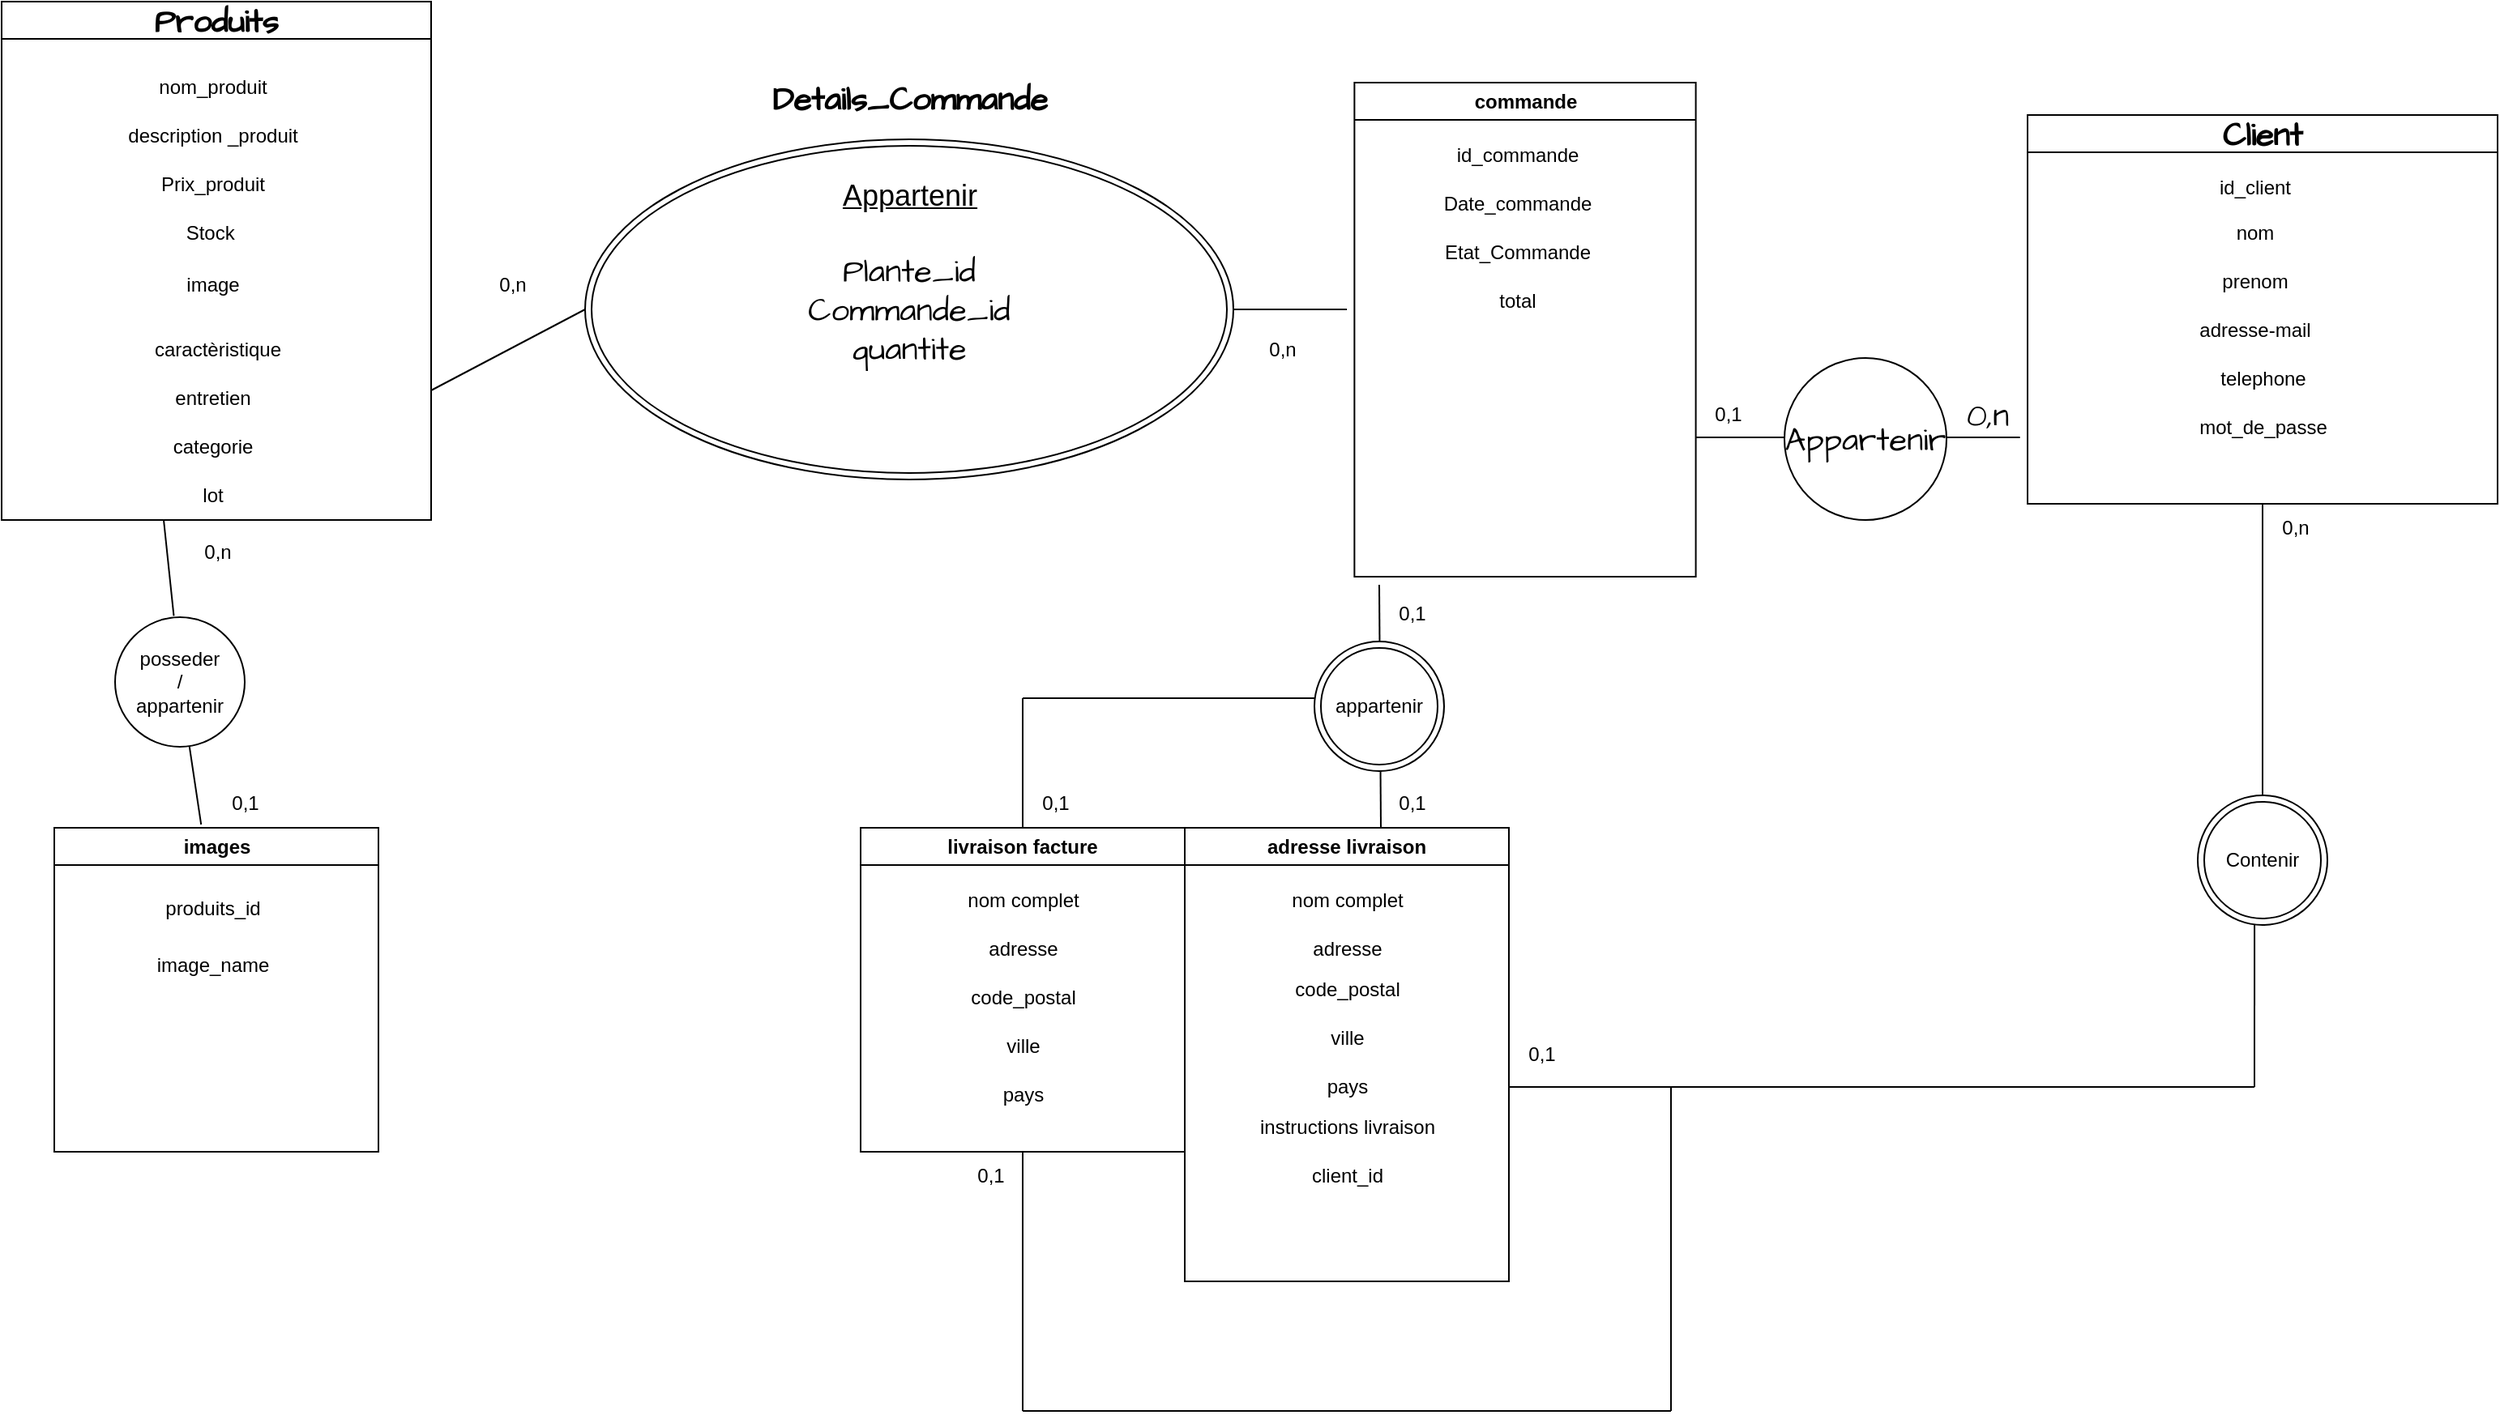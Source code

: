 <mxfile version="23.1.5" type="device">
  <diagram name="Page-1" id="aLXLC-gzcM06G5DPoIjw">
    <mxGraphModel dx="2501" dy="746" grid="1" gridSize="10" guides="1" tooltips="1" connect="1" arrows="1" fold="1" page="1" pageScale="1" pageWidth="827" pageHeight="1169" math="0" shadow="0">
      <root>
        <mxCell id="0" />
        <mxCell id="1" parent="0" />
        <mxCell id="Frr1hfQ2MMtZjARR2G04-27" value="Plante_id&lt;br&gt;Commande_id&lt;br&gt;quantite" style="ellipse;shape=doubleEllipse;whiteSpace=wrap;html=1;hachureGap=4;fontFamily=Architects Daughter;fontSource=https%3A%2F%2Ffonts.googleapis.com%2Fcss%3Ffamily%3DArchitects%2BDaughter;fontSize=20;" parent="1" vertex="1">
          <mxGeometry x="-390" y="95" width="400" height="210" as="geometry" />
        </mxCell>
        <mxCell id="Frr1hfQ2MMtZjARR2G04-2" value="Produits" style="swimlane;whiteSpace=wrap;html=1;hachureGap=4;fontFamily=Architects Daughter;fontSource=https%3A%2F%2Ffonts.googleapis.com%2Fcss%3Ffamily%3DArchitects%2BDaughter;fontSize=20;startSize=23;" parent="1" vertex="1">
          <mxGeometry x="-750" y="10" width="265" height="320" as="geometry" />
        </mxCell>
        <mxCell id="Frr1hfQ2MMtZjARR2G04-3" value="&lt;font style=&quot;font-size: 12px;&quot; face=&quot;Helvetica&quot;&gt;nom_produit&lt;/font&gt;" style="text;html=1;align=center;verticalAlign=middle;resizable=0;points=[];autosize=1;strokeColor=none;fillColor=none;fontSize=20;fontFamily=Architects Daughter;" parent="Frr1hfQ2MMtZjARR2G04-2" vertex="1">
          <mxGeometry x="85" y="30" width="90" height="40" as="geometry" />
        </mxCell>
        <mxCell id="Frr1hfQ2MMtZjARR2G04-4" value="&lt;font style=&quot;font-size: 12px;&quot; face=&quot;Helvetica&quot;&gt;description _produit&lt;/font&gt;" style="text;html=1;align=center;verticalAlign=middle;resizable=0;points=[];autosize=1;strokeColor=none;fillColor=none;fontSize=20;fontFamily=Architects Daughter;" parent="Frr1hfQ2MMtZjARR2G04-2" vertex="1">
          <mxGeometry x="65" y="60" width="130" height="40" as="geometry" />
        </mxCell>
        <mxCell id="Frr1hfQ2MMtZjARR2G04-5" value="&lt;font style=&quot;font-size: 12px;&quot; face=&quot;Helvetica&quot;&gt;Prix_produit&lt;/font&gt;" style="text;html=1;align=center;verticalAlign=middle;resizable=0;points=[];autosize=1;strokeColor=none;fillColor=none;fontSize=20;fontFamily=Architects Daughter;" parent="Frr1hfQ2MMtZjARR2G04-2" vertex="1">
          <mxGeometry x="85" y="90" width="90" height="40" as="geometry" />
        </mxCell>
        <mxCell id="Frr1hfQ2MMtZjARR2G04-6" value="&lt;font style=&quot;font-size: 12px;&quot; face=&quot;Helvetica&quot;&gt;Stock&amp;nbsp;&lt;/font&gt;" style="text;html=1;align=center;verticalAlign=middle;resizable=0;points=[];autosize=1;strokeColor=none;fillColor=none;fontSize=20;fontFamily=Architects Daughter;" parent="Frr1hfQ2MMtZjARR2G04-2" vertex="1">
          <mxGeometry x="100" y="120" width="60" height="40" as="geometry" />
        </mxCell>
        <mxCell id="v7OVMKoYqWH1p72j22wS-21" value="image" style="text;html=1;align=center;verticalAlign=middle;resizable=0;points=[];autosize=1;strokeColor=none;fillColor=none;" parent="Frr1hfQ2MMtZjARR2G04-2" vertex="1">
          <mxGeometry x="100" y="160" width="60" height="30" as="geometry" />
        </mxCell>
        <mxCell id="v7OVMKoYqWH1p72j22wS-26" value="caractèristique" style="text;html=1;align=center;verticalAlign=middle;resizable=0;points=[];autosize=1;strokeColor=none;fillColor=none;" parent="Frr1hfQ2MMtZjARR2G04-2" vertex="1">
          <mxGeometry x="82.5" y="200" width="100" height="30" as="geometry" />
        </mxCell>
        <mxCell id="v7OVMKoYqWH1p72j22wS-38" value="entretien" style="text;html=1;align=center;verticalAlign=middle;resizable=0;points=[];autosize=1;strokeColor=none;fillColor=none;" parent="Frr1hfQ2MMtZjARR2G04-2" vertex="1">
          <mxGeometry x="95" y="230" width="70" height="30" as="geometry" />
        </mxCell>
        <mxCell id="v7OVMKoYqWH1p72j22wS-49" value="categorie" style="text;html=1;align=center;verticalAlign=middle;resizable=0;points=[];autosize=1;strokeColor=none;fillColor=none;" parent="Frr1hfQ2MMtZjARR2G04-2" vertex="1">
          <mxGeometry x="95" y="260" width="70" height="30" as="geometry" />
        </mxCell>
        <mxCell id="v7OVMKoYqWH1p72j22wS-6" value="lot" style="text;html=1;align=center;verticalAlign=middle;resizable=0;points=[];autosize=1;strokeColor=none;fillColor=none;" parent="Frr1hfQ2MMtZjARR2G04-2" vertex="1">
          <mxGeometry x="110" y="290" width="40" height="30" as="geometry" />
        </mxCell>
        <mxCell id="Frr1hfQ2MMtZjARR2G04-8" value="Client" style="swimlane;whiteSpace=wrap;html=1;hachureGap=4;fontFamily=Architects Daughter;fontSource=https%3A%2F%2Ffonts.googleapis.com%2Fcss%3Ffamily%3DArchitects%2BDaughter;fontSize=20;" parent="1" vertex="1">
          <mxGeometry x="500" y="80" width="290" height="240" as="geometry" />
        </mxCell>
        <mxCell id="Frr1hfQ2MMtZjARR2G04-9" value="&lt;font style=&quot;font-size: 12px;&quot; face=&quot;Helvetica&quot;&gt;nom&lt;/font&gt;" style="text;html=1;align=center;verticalAlign=middle;resizable=0;points=[];autosize=1;strokeColor=none;fillColor=none;fontSize=20;fontFamily=Architects Daughter;" parent="Frr1hfQ2MMtZjARR2G04-8" vertex="1">
          <mxGeometry x="115" y="50" width="50" height="40" as="geometry" />
        </mxCell>
        <mxCell id="Frr1hfQ2MMtZjARR2G04-10" value="&lt;font style=&quot;font-size: 12px;&quot; face=&quot;Helvetica&quot;&gt;prenom&lt;/font&gt;" style="text;html=1;align=center;verticalAlign=middle;resizable=0;points=[];autosize=1;strokeColor=none;fillColor=none;fontSize=20;fontFamily=Architects Daughter;" parent="Frr1hfQ2MMtZjARR2G04-8" vertex="1">
          <mxGeometry x="110" y="80" width="60" height="40" as="geometry" />
        </mxCell>
        <mxCell id="Frr1hfQ2MMtZjARR2G04-11" value="&lt;font style=&quot;font-size: 12px;&quot; face=&quot;Helvetica&quot;&gt;adresse-mail&lt;/font&gt;" style="text;html=1;align=center;verticalAlign=middle;resizable=0;points=[];autosize=1;strokeColor=none;fillColor=none;fontSize=20;fontFamily=Architects Daughter;" parent="Frr1hfQ2MMtZjARR2G04-8" vertex="1">
          <mxGeometry x="95" y="110" width="90" height="40" as="geometry" />
        </mxCell>
        <mxCell id="Frr1hfQ2MMtZjARR2G04-12" value="&lt;font style=&quot;font-size: 12px;&quot; face=&quot;Helvetica&quot;&gt;mot_de_passe&lt;/font&gt;" style="text;html=1;align=center;verticalAlign=middle;resizable=0;points=[];autosize=1;strokeColor=none;fillColor=none;fontSize=20;fontFamily=Architects Daughter;" parent="Frr1hfQ2MMtZjARR2G04-8" vertex="1">
          <mxGeometry x="95" y="170" width="100" height="40" as="geometry" />
        </mxCell>
        <mxCell id="Frr1hfQ2MMtZjARR2G04-13" value="&lt;font style=&quot;font-size: 12px;&quot; face=&quot;Helvetica&quot;&gt;telephone&lt;/font&gt;" style="text;html=1;align=center;verticalAlign=middle;resizable=0;points=[];autosize=1;strokeColor=none;fillColor=none;fontSize=20;fontFamily=Architects Daughter;" parent="Frr1hfQ2MMtZjARR2G04-8" vertex="1">
          <mxGeometry x="105" y="140" width="80" height="40" as="geometry" />
        </mxCell>
        <mxCell id="LkYBel29slSREBmKHJnN-1" value="id_client" style="text;html=1;align=center;verticalAlign=middle;resizable=0;points=[];autosize=1;strokeColor=none;fillColor=none;" parent="Frr1hfQ2MMtZjARR2G04-8" vertex="1">
          <mxGeometry x="105" y="30" width="70" height="30" as="geometry" />
        </mxCell>
        <mxCell id="Frr1hfQ2MMtZjARR2G04-28" value="&lt;b&gt;Details_Commande&lt;br&gt;&lt;/b&gt;" style="text;html=1;align=center;verticalAlign=middle;resizable=0;points=[];autosize=1;strokeColor=none;fillColor=none;fontSize=20;fontFamily=Architects Daughter;" parent="1" vertex="1">
          <mxGeometry x="-285" y="50" width="190" height="40" as="geometry" />
        </mxCell>
        <mxCell id="Frr1hfQ2MMtZjARR2G04-30" value="&lt;font style=&quot;font-size: 12px;&quot; face=&quot;Helvetica&quot;&gt;0,1&lt;/font&gt;" style="text;html=1;align=center;verticalAlign=middle;resizable=0;points=[];autosize=1;strokeColor=none;fillColor=none;fontSize=20;fontFamily=Architects Daughter;" parent="1" vertex="1">
          <mxGeometry x="100" y="365" width="40" height="40" as="geometry" />
        </mxCell>
        <mxCell id="Frr1hfQ2MMtZjARR2G04-34" value="0,n" style="text;html=1;align=center;verticalAlign=middle;resizable=0;points=[];autosize=1;strokeColor=none;fillColor=none;fontSize=20;fontFamily=Architects Daughter;" parent="1" vertex="1">
          <mxGeometry x="450" y="245" width="50" height="40" as="geometry" />
        </mxCell>
        <mxCell id="kiaXTEcKel--K1FoqDEo-6" value="0,n" style="text;html=1;align=center;verticalAlign=middle;resizable=0;points=[];autosize=1;strokeColor=none;fillColor=none;" parent="1" vertex="1">
          <mxGeometry x="20.0" y="210" width="40" height="30" as="geometry" />
        </mxCell>
        <mxCell id="kiaXTEcKel--K1FoqDEo-8" value="commande" style="swimlane;whiteSpace=wrap;html=1;" parent="1" vertex="1">
          <mxGeometry x="84.69" y="60" width="210.62" height="305" as="geometry" />
        </mxCell>
        <mxCell id="kiaXTEcKel--K1FoqDEo-12" value="Date_commande" style="text;html=1;align=center;verticalAlign=middle;resizable=0;points=[];autosize=1;strokeColor=none;fillColor=none;" parent="kiaXTEcKel--K1FoqDEo-8" vertex="1">
          <mxGeometry x="45" y="60" width="110" height="30" as="geometry" />
        </mxCell>
        <mxCell id="kiaXTEcKel--K1FoqDEo-13" value="Etat_Commande" style="text;html=1;align=center;verticalAlign=middle;resizable=0;points=[];autosize=1;strokeColor=none;fillColor=none;" parent="kiaXTEcKel--K1FoqDEo-8" vertex="1">
          <mxGeometry x="45" y="90" width="110" height="30" as="geometry" />
        </mxCell>
        <mxCell id="LkYBel29slSREBmKHJnN-2" value="total" style="text;html=1;align=center;verticalAlign=middle;resizable=0;points=[];autosize=1;strokeColor=none;fillColor=none;" parent="kiaXTEcKel--K1FoqDEo-8" vertex="1">
          <mxGeometry x="75" y="120" width="50" height="30" as="geometry" />
        </mxCell>
        <mxCell id="LkYBel29slSREBmKHJnN-5" value="id_commande" style="text;html=1;align=center;verticalAlign=middle;resizable=0;points=[];autosize=1;strokeColor=none;fillColor=none;" parent="kiaXTEcKel--K1FoqDEo-8" vertex="1">
          <mxGeometry x="50" y="30" width="100" height="30" as="geometry" />
        </mxCell>
        <mxCell id="kiaXTEcKel--K1FoqDEo-19" value="0,1" style="text;html=1;align=center;verticalAlign=middle;resizable=0;points=[];autosize=1;strokeColor=none;fillColor=none;" parent="1" vertex="1">
          <mxGeometry x="295.31" y="250" width="40" height="30" as="geometry" />
        </mxCell>
        <mxCell id="AJ8ExckoHPWglMIkNY3l-1" value="adresse livraison" style="swimlane;whiteSpace=wrap;html=1;" parent="1" vertex="1">
          <mxGeometry x="-20" y="520" width="200" height="280" as="geometry" />
        </mxCell>
        <mxCell id="4F924PSeMsaonOZ9PlPk-1" value="nom complet" style="text;html=1;align=center;verticalAlign=middle;resizable=0;points=[];autosize=1;strokeColor=none;fillColor=none;" parent="AJ8ExckoHPWglMIkNY3l-1" vertex="1">
          <mxGeometry x="55" y="30" width="90" height="30" as="geometry" />
        </mxCell>
        <mxCell id="LkYBel29slSREBmKHJnN-7" value="adresse" style="text;html=1;align=center;verticalAlign=middle;resizable=0;points=[];autosize=1;strokeColor=none;fillColor=none;" parent="AJ8ExckoHPWglMIkNY3l-1" vertex="1">
          <mxGeometry x="65" y="60" width="70" height="30" as="geometry" />
        </mxCell>
        <mxCell id="LkYBel29slSREBmKHJnN-8" value="code_postal" style="text;html=1;align=center;verticalAlign=middle;resizable=0;points=[];autosize=1;strokeColor=none;fillColor=none;" parent="AJ8ExckoHPWglMIkNY3l-1" vertex="1">
          <mxGeometry x="55" y="85" width="90" height="30" as="geometry" />
        </mxCell>
        <mxCell id="LkYBel29slSREBmKHJnN-11" value="ville" style="text;html=1;align=center;verticalAlign=middle;resizable=0;points=[];autosize=1;strokeColor=none;fillColor=none;" parent="AJ8ExckoHPWglMIkNY3l-1" vertex="1">
          <mxGeometry x="80" y="115" width="40" height="30" as="geometry" />
        </mxCell>
        <mxCell id="LkYBel29slSREBmKHJnN-12" value="pays" style="text;html=1;align=center;verticalAlign=middle;resizable=0;points=[];autosize=1;strokeColor=none;fillColor=none;" parent="AJ8ExckoHPWglMIkNY3l-1" vertex="1">
          <mxGeometry x="75" y="145" width="50" height="30" as="geometry" />
        </mxCell>
        <mxCell id="kC049FplpGasjoPoZHOe-8" value="instructions livraison" style="text;html=1;align=center;verticalAlign=middle;resizable=0;points=[];autosize=1;strokeColor=none;fillColor=none;" vertex="1" parent="AJ8ExckoHPWglMIkNY3l-1">
          <mxGeometry x="35" y="170" width="130" height="30" as="geometry" />
        </mxCell>
        <mxCell id="kC049FplpGasjoPoZHOe-22" value="client_id" style="text;html=1;align=center;verticalAlign=middle;resizable=0;points=[];autosize=1;strokeColor=none;fillColor=none;" vertex="1" parent="AJ8ExckoHPWglMIkNY3l-1">
          <mxGeometry x="65" y="200" width="70" height="30" as="geometry" />
        </mxCell>
        <mxCell id="AJ8ExckoHPWglMIkNY3l-6" value="0,n" style="text;html=1;align=center;verticalAlign=middle;resizable=0;points=[];autosize=1;strokeColor=none;fillColor=none;" parent="1" vertex="1">
          <mxGeometry x="-455" y="170" width="40" height="30" as="geometry" />
        </mxCell>
        <mxCell id="AJ8ExckoHPWglMIkNY3l-7" value="0,n" style="text;html=1;align=center;verticalAlign=middle;resizable=0;points=[];autosize=1;strokeColor=none;fillColor=none;" parent="1" vertex="1">
          <mxGeometry x="645" y="320" width="40" height="30" as="geometry" />
        </mxCell>
        <mxCell id="LkYBel29slSREBmKHJnN-13" value="" style="endArrow=none;html=1;rounded=0;entryX=0;entryY=0.5;entryDx=0;entryDy=0;exitX=1;exitY=0.75;exitDx=0;exitDy=0;" parent="1" source="Frr1hfQ2MMtZjARR2G04-2" target="Frr1hfQ2MMtZjARR2G04-27" edge="1">
          <mxGeometry width="50" height="50" relative="1" as="geometry">
            <mxPoint x="-455" y="199.01" as="sourcePoint" />
            <mxPoint x="-374" y="160.98" as="targetPoint" />
          </mxGeometry>
        </mxCell>
        <mxCell id="LkYBel29slSREBmKHJnN-14" value="" style="endArrow=none;html=1;rounded=0;exitX=1;exitY=0.5;exitDx=0;exitDy=0;" parent="1" source="Frr1hfQ2MMtZjARR2G04-27" edge="1">
          <mxGeometry width="50" height="50" relative="1" as="geometry">
            <mxPoint x="-10.0" y="190.51" as="sourcePoint" />
            <mxPoint x="80" y="200" as="targetPoint" />
          </mxGeometry>
        </mxCell>
        <mxCell id="LkYBel29slSREBmKHJnN-15" value="" style="endArrow=none;html=1;rounded=0;" parent="1" edge="1">
          <mxGeometry width="50" height="50" relative="1" as="geometry">
            <mxPoint x="295.31" y="279" as="sourcePoint" />
            <mxPoint x="495.31" y="279" as="targetPoint" />
          </mxGeometry>
        </mxCell>
        <mxCell id="Frr1hfQ2MMtZjARR2G04-36" value="Appartenir" style="ellipse;whiteSpace=wrap;html=1;aspect=fixed;hachureGap=4;fontFamily=Architects Daughter;fontSource=https%3A%2F%2Ffonts.googleapis.com%2Fcss%3Ffamily%3DArchitects%2BDaughter;fontSize=20;" parent="1" vertex="1">
          <mxGeometry x="350" y="230" width="100" height="100" as="geometry" />
        </mxCell>
        <mxCell id="LkYBel29slSREBmKHJnN-19" value="&lt;font style=&quot;font-size: 18px;&quot;&gt;&lt;u&gt;Appartenir&lt;/u&gt;&lt;/font&gt;" style="text;html=1;align=center;verticalAlign=middle;resizable=0;points=[];autosize=1;strokeColor=none;fillColor=none;" parent="1" vertex="1">
          <mxGeometry x="-245" y="110" width="110" height="40" as="geometry" />
        </mxCell>
        <mxCell id="kC049FplpGasjoPoZHOe-1" value="livraison facture" style="swimlane;whiteSpace=wrap;html=1;" vertex="1" parent="1">
          <mxGeometry x="-220" y="520" width="200" height="200" as="geometry" />
        </mxCell>
        <mxCell id="kC049FplpGasjoPoZHOe-2" value="nom complet" style="text;html=1;align=center;verticalAlign=middle;resizable=0;points=[];autosize=1;strokeColor=none;fillColor=none;" vertex="1" parent="kC049FplpGasjoPoZHOe-1">
          <mxGeometry x="55" y="30" width="90" height="30" as="geometry" />
        </mxCell>
        <mxCell id="kC049FplpGasjoPoZHOe-3" value="adresse" style="text;html=1;align=center;verticalAlign=middle;resizable=0;points=[];autosize=1;strokeColor=none;fillColor=none;" vertex="1" parent="kC049FplpGasjoPoZHOe-1">
          <mxGeometry x="65" y="60" width="70" height="30" as="geometry" />
        </mxCell>
        <mxCell id="kC049FplpGasjoPoZHOe-4" value="code_postal" style="text;html=1;align=center;verticalAlign=middle;resizable=0;points=[];autosize=1;strokeColor=none;fillColor=none;" vertex="1" parent="kC049FplpGasjoPoZHOe-1">
          <mxGeometry x="55" y="90" width="90" height="30" as="geometry" />
        </mxCell>
        <mxCell id="kC049FplpGasjoPoZHOe-5" value="ville" style="text;html=1;align=center;verticalAlign=middle;resizable=0;points=[];autosize=1;strokeColor=none;fillColor=none;" vertex="1" parent="kC049FplpGasjoPoZHOe-1">
          <mxGeometry x="80" y="120" width="40" height="30" as="geometry" />
        </mxCell>
        <mxCell id="kC049FplpGasjoPoZHOe-6" value="pays" style="text;html=1;align=center;verticalAlign=middle;resizable=0;points=[];autosize=1;strokeColor=none;fillColor=none;" vertex="1" parent="kC049FplpGasjoPoZHOe-1">
          <mxGeometry x="75" y="150" width="50" height="30" as="geometry" />
        </mxCell>
        <mxCell id="kC049FplpGasjoPoZHOe-9" value="images" style="swimlane;whiteSpace=wrap;html=1;" vertex="1" parent="1">
          <mxGeometry x="-717.5" y="520" width="200" height="200" as="geometry" />
        </mxCell>
        <mxCell id="kC049FplpGasjoPoZHOe-10" value="produits_id" style="text;html=1;align=center;verticalAlign=middle;resizable=0;points=[];autosize=1;strokeColor=none;fillColor=none;" vertex="1" parent="kC049FplpGasjoPoZHOe-9">
          <mxGeometry x="57.5" y="35" width="80" height="30" as="geometry" />
        </mxCell>
        <mxCell id="kC049FplpGasjoPoZHOe-11" value="image_name" style="text;html=1;align=center;verticalAlign=middle;resizable=0;points=[];autosize=1;strokeColor=none;fillColor=none;" vertex="1" parent="kC049FplpGasjoPoZHOe-9">
          <mxGeometry x="52.5" y="70" width="90" height="30" as="geometry" />
        </mxCell>
        <mxCell id="kC049FplpGasjoPoZHOe-12" value="" style="endArrow=none;html=1;rounded=0;exitX=0.453;exitY=-0.01;exitDx=0;exitDy=0;exitPerimeter=0;" edge="1" parent="1" source="kC049FplpGasjoPoZHOe-15">
          <mxGeometry width="50" height="50" relative="1" as="geometry">
            <mxPoint x="-642.5" y="450" as="sourcePoint" />
            <mxPoint x="-650" y="330" as="targetPoint" />
          </mxGeometry>
        </mxCell>
        <mxCell id="kC049FplpGasjoPoZHOe-13" value="0,n" style="text;html=1;align=center;verticalAlign=middle;resizable=0;points=[];autosize=1;strokeColor=none;fillColor=none;" vertex="1" parent="1">
          <mxGeometry x="-637.5" y="335" width="40" height="30" as="geometry" />
        </mxCell>
        <mxCell id="kC049FplpGasjoPoZHOe-16" value="" style="endArrow=none;html=1;rounded=0;exitX=0.453;exitY=-0.01;exitDx=0;exitDy=0;exitPerimeter=0;" edge="1" parent="1" source="kC049FplpGasjoPoZHOe-9" target="kC049FplpGasjoPoZHOe-15">
          <mxGeometry width="50" height="50" relative="1" as="geometry">
            <mxPoint x="-627" y="518" as="sourcePoint" />
            <mxPoint x="-650" y="330" as="targetPoint" />
          </mxGeometry>
        </mxCell>
        <mxCell id="kC049FplpGasjoPoZHOe-15" value="posseder&lt;br&gt;/&lt;br&gt;appartenir" style="ellipse;whiteSpace=wrap;html=1;" vertex="1" parent="1">
          <mxGeometry x="-680" y="390" width="80" height="80" as="geometry" />
        </mxCell>
        <mxCell id="kC049FplpGasjoPoZHOe-20" value="0,1" style="text;html=1;align=center;verticalAlign=middle;resizable=0;points=[];autosize=1;strokeColor=none;fillColor=none;" vertex="1" parent="1">
          <mxGeometry x="100" y="490" width="40" height="30" as="geometry" />
        </mxCell>
        <mxCell id="kC049FplpGasjoPoZHOe-21" value="0,1" style="text;html=1;align=center;verticalAlign=middle;resizable=0;points=[];autosize=1;strokeColor=none;fillColor=none;" vertex="1" parent="1">
          <mxGeometry x="-620" y="490" width="40" height="30" as="geometry" />
        </mxCell>
        <mxCell id="kC049FplpGasjoPoZHOe-18" value="Contenir" style="ellipse;shape=doubleEllipse;whiteSpace=wrap;html=1;aspect=fixed;" vertex="1" parent="1">
          <mxGeometry x="605" y="500" width="80" height="80" as="geometry" />
        </mxCell>
        <mxCell id="kC049FplpGasjoPoZHOe-27" value="" style="endArrow=none;html=1;rounded=0;exitX=0.605;exitY=0;exitDx=0;exitDy=0;exitPerimeter=0;" edge="1" parent="1" source="AJ8ExckoHPWglMIkNY3l-1">
          <mxGeometry width="50" height="50" relative="1" as="geometry">
            <mxPoint x="100" y="510" as="sourcePoint" />
            <mxPoint x="100" y="370" as="targetPoint" />
          </mxGeometry>
        </mxCell>
        <mxCell id="kC049FplpGasjoPoZHOe-28" value="" style="endArrow=none;html=1;rounded=0;" edge="1" parent="1">
          <mxGeometry width="50" height="50" relative="1" as="geometry">
            <mxPoint x="-120" y="440" as="sourcePoint" />
            <mxPoint x="100" y="440" as="targetPoint" />
          </mxGeometry>
        </mxCell>
        <mxCell id="kC049FplpGasjoPoZHOe-29" value="" style="endArrow=none;html=1;rounded=0;exitX=0.5;exitY=0;exitDx=0;exitDy=0;" edge="1" parent="1" source="kC049FplpGasjoPoZHOe-1">
          <mxGeometry width="50" height="50" relative="1" as="geometry">
            <mxPoint x="-145" y="510" as="sourcePoint" />
            <mxPoint x="-120" y="440" as="targetPoint" />
          </mxGeometry>
        </mxCell>
        <mxCell id="kC049FplpGasjoPoZHOe-30" value="0,1" style="text;html=1;align=center;verticalAlign=middle;resizable=0;points=[];autosize=1;strokeColor=none;fillColor=none;" vertex="1" parent="1">
          <mxGeometry x="-120" y="490" width="40" height="30" as="geometry" />
        </mxCell>
        <mxCell id="kC049FplpGasjoPoZHOe-31" value="appartenir" style="ellipse;shape=doubleEllipse;whiteSpace=wrap;html=1;aspect=fixed;" vertex="1" parent="1">
          <mxGeometry x="60" y="405" width="80" height="80" as="geometry" />
        </mxCell>
        <mxCell id="kC049FplpGasjoPoZHOe-32" value="" style="endArrow=none;html=1;rounded=0;" edge="1" parent="1">
          <mxGeometry width="50" height="50" relative="1" as="geometry">
            <mxPoint x="180" y="680" as="sourcePoint" />
            <mxPoint x="640" y="680" as="targetPoint" />
          </mxGeometry>
        </mxCell>
        <mxCell id="kC049FplpGasjoPoZHOe-34" value="" style="endArrow=none;html=1;rounded=0;entryX=0.438;entryY=1;entryDx=0;entryDy=0;entryPerimeter=0;" edge="1" parent="1" target="kC049FplpGasjoPoZHOe-18">
          <mxGeometry width="50" height="50" relative="1" as="geometry">
            <mxPoint x="640" y="680" as="sourcePoint" />
            <mxPoint x="685" y="620" as="targetPoint" />
          </mxGeometry>
        </mxCell>
        <mxCell id="kC049FplpGasjoPoZHOe-35" value="" style="endArrow=none;html=1;rounded=0;entryX=0.5;entryY=1;entryDx=0;entryDy=0;exitX=0.5;exitY=0;exitDx=0;exitDy=0;" edge="1" parent="1" source="kC049FplpGasjoPoZHOe-18" target="Frr1hfQ2MMtZjARR2G04-8">
          <mxGeometry width="50" height="50" relative="1" as="geometry">
            <mxPoint x="635" y="500" as="sourcePoint" />
            <mxPoint x="685" y="450" as="targetPoint" />
          </mxGeometry>
        </mxCell>
        <mxCell id="kC049FplpGasjoPoZHOe-36" value="0,1" style="text;html=1;align=center;verticalAlign=middle;resizable=0;points=[];autosize=1;strokeColor=none;fillColor=none;" vertex="1" parent="1">
          <mxGeometry x="180" y="645" width="40" height="30" as="geometry" />
        </mxCell>
        <mxCell id="kC049FplpGasjoPoZHOe-37" value="" style="endArrow=none;html=1;rounded=0;" edge="1" parent="1">
          <mxGeometry width="50" height="50" relative="1" as="geometry">
            <mxPoint x="280" y="880" as="sourcePoint" />
            <mxPoint x="280" y="680" as="targetPoint" />
          </mxGeometry>
        </mxCell>
        <mxCell id="kC049FplpGasjoPoZHOe-38" value="" style="endArrow=none;html=1;rounded=0;" edge="1" parent="1">
          <mxGeometry width="50" height="50" relative="1" as="geometry">
            <mxPoint x="-120" y="880" as="sourcePoint" />
            <mxPoint x="280" y="880" as="targetPoint" />
          </mxGeometry>
        </mxCell>
        <mxCell id="kC049FplpGasjoPoZHOe-39" value="" style="endArrow=none;html=1;rounded=0;entryX=0.5;entryY=1;entryDx=0;entryDy=0;" edge="1" parent="1" target="kC049FplpGasjoPoZHOe-1">
          <mxGeometry width="50" height="50" relative="1" as="geometry">
            <mxPoint x="-120" y="880" as="sourcePoint" />
            <mxPoint x="-70" y="830" as="targetPoint" />
          </mxGeometry>
        </mxCell>
        <mxCell id="kC049FplpGasjoPoZHOe-40" value="0,1" style="text;html=1;align=center;verticalAlign=middle;resizable=0;points=[];autosize=1;strokeColor=none;fillColor=none;" vertex="1" parent="1">
          <mxGeometry x="-160" y="720" width="40" height="30" as="geometry" />
        </mxCell>
      </root>
    </mxGraphModel>
  </diagram>
</mxfile>
